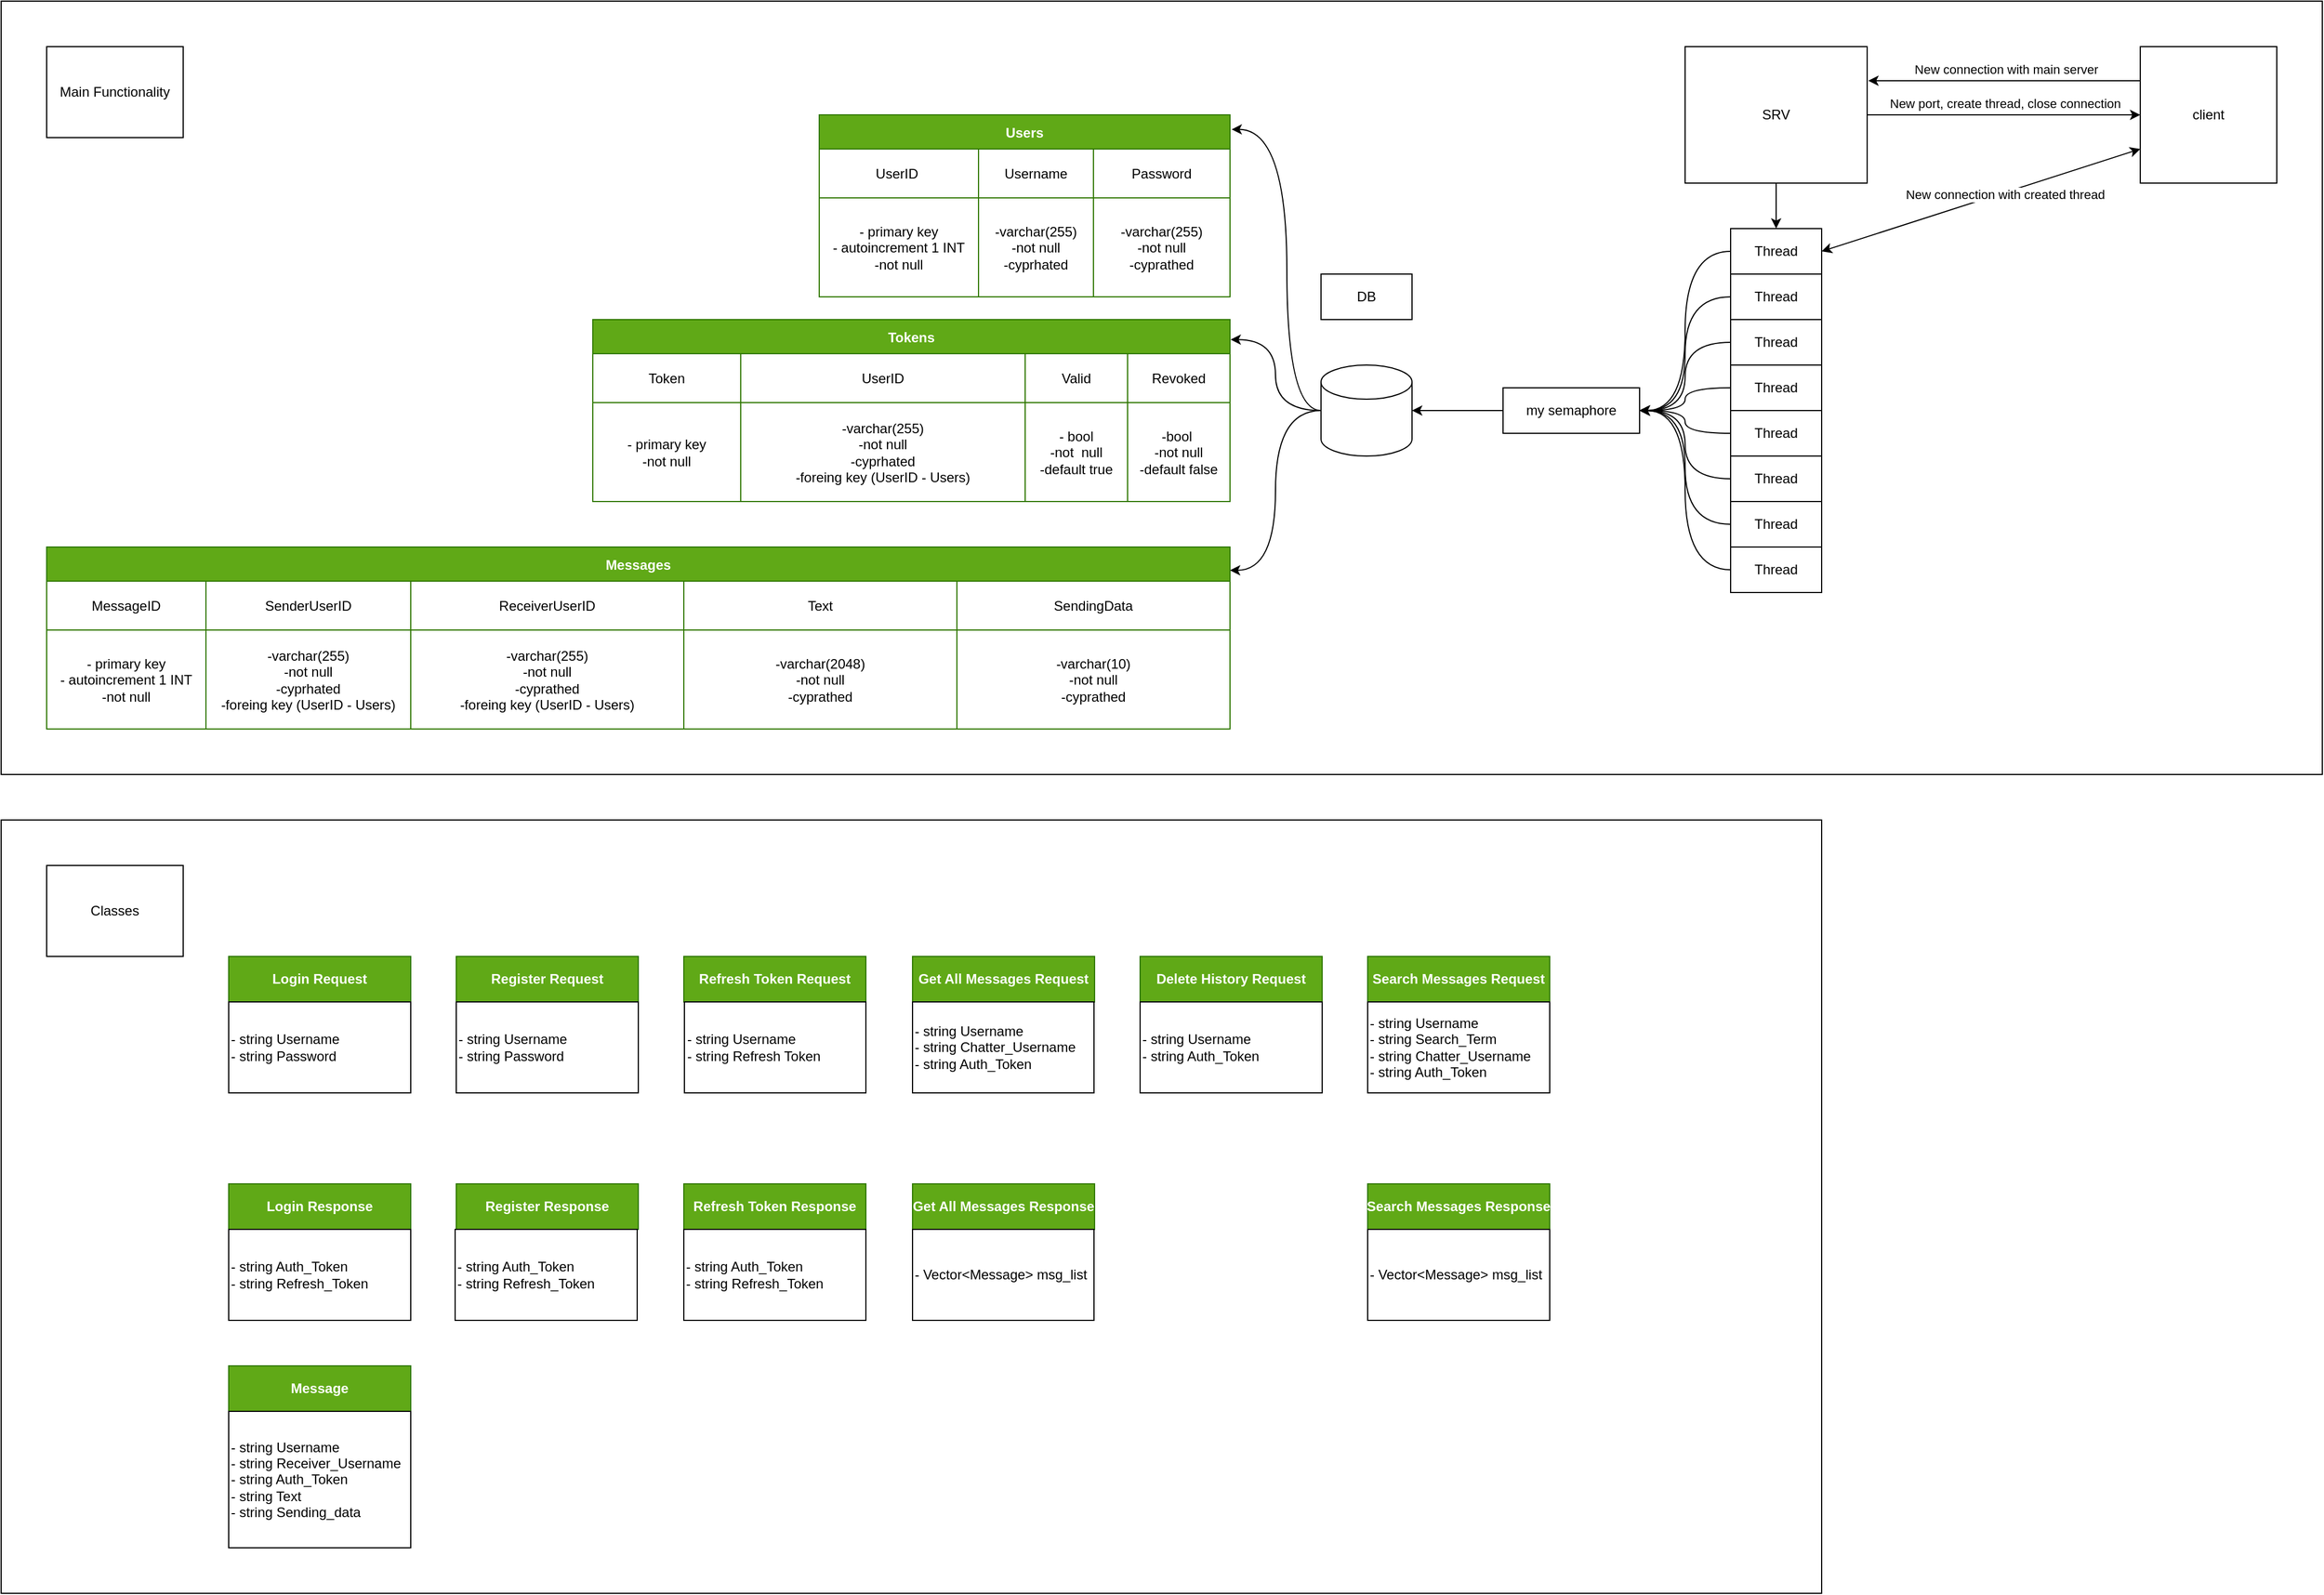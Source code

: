 <mxfile>
    <diagram id="AHJm7Hb1WLh4lojJLg93" name="Page-1">
        <mxGraphModel dx="2169" dy="867" grid="1" gridSize="10" guides="1" tooltips="1" connect="1" arrows="1" fold="1" page="1" pageScale="1" pageWidth="4681" pageHeight="3300" math="0" shadow="0">
            <root>
                <mxCell id="0"/>
                <mxCell id="1" parent="0"/>
                <mxCell id="174" value="" style="rounded=0;whiteSpace=wrap;html=1;" parent="1" vertex="1">
                    <mxGeometry x="360" y="920" width="1600" height="680" as="geometry"/>
                </mxCell>
                <mxCell id="136" value="" style="rounded=0;whiteSpace=wrap;html=1;" parent="1" vertex="1">
                    <mxGeometry x="360" y="200" width="2040" height="680" as="geometry"/>
                </mxCell>
                <mxCell id="115" style="html=1;exitX=0.5;exitY=1;exitDx=0;exitDy=0;entryX=0.5;entryY=0;entryDx=0;entryDy=0;" parent="1" source="2" target="4" edge="1">
                    <mxGeometry relative="1" as="geometry"/>
                </mxCell>
                <mxCell id="125" style="edgeStyle=none;html=1;exitX=1;exitY=0.5;exitDx=0;exitDy=0;entryX=0;entryY=0.5;entryDx=0;entryDy=0;" parent="1" source="2" target="116" edge="1">
                    <mxGeometry relative="1" as="geometry"/>
                </mxCell>
                <mxCell id="127" value="New port, create thread, close connection" style="edgeLabel;html=1;align=center;verticalAlign=middle;resizable=0;points=[];" parent="125" vertex="1" connectable="0">
                    <mxGeometry x="-0.089" y="-4" relative="1" as="geometry">
                        <mxPoint x="11" y="-14" as="offset"/>
                    </mxGeometry>
                </mxCell>
                <mxCell id="2" value="SRV" style="rounded=0;whiteSpace=wrap;html=1;" parent="1" vertex="1">
                    <mxGeometry x="1840" y="240" width="160" height="120" as="geometry"/>
                </mxCell>
                <mxCell id="109" style="edgeStyle=orthogonalEdgeStyle;curved=1;html=1;exitX=0;exitY=0.5;exitDx=0;exitDy=0;entryX=1;entryY=0.5;entryDx=0;entryDy=0;" parent="1" source="4" target="105" edge="1">
                    <mxGeometry relative="1" as="geometry"/>
                </mxCell>
                <mxCell id="4" value="Thread" style="rounded=0;whiteSpace=wrap;html=1;" parent="1" vertex="1">
                    <mxGeometry x="1880" y="400" width="80" height="40" as="geometry"/>
                </mxCell>
                <mxCell id="108" style="edgeStyle=orthogonalEdgeStyle;curved=1;html=1;exitX=0;exitY=0.5;exitDx=0;exitDy=0;entryX=1;entryY=0.5;entryDx=0;entryDy=0;" parent="1" source="5" target="105" edge="1">
                    <mxGeometry relative="1" as="geometry"/>
                </mxCell>
                <mxCell id="5" value="Thread" style="rounded=0;whiteSpace=wrap;html=1;" parent="1" vertex="1">
                    <mxGeometry x="1880" y="440" width="80" height="40" as="geometry"/>
                </mxCell>
                <mxCell id="107" style="edgeStyle=orthogonalEdgeStyle;curved=1;html=1;exitX=0;exitY=0.5;exitDx=0;exitDy=0;entryX=1;entryY=0.5;entryDx=0;entryDy=0;" parent="1" source="6" target="105" edge="1">
                    <mxGeometry relative="1" as="geometry">
                        <mxPoint x="1830" y="540" as="targetPoint"/>
                    </mxGeometry>
                </mxCell>
                <mxCell id="6" value="Thread" style="rounded=0;whiteSpace=wrap;html=1;" parent="1" vertex="1">
                    <mxGeometry x="1880" y="480" width="80" height="40" as="geometry"/>
                </mxCell>
                <mxCell id="106" style="edgeStyle=orthogonalEdgeStyle;curved=1;html=1;exitX=0;exitY=0.5;exitDx=0;exitDy=0;entryX=1;entryY=0.5;entryDx=0;entryDy=0;" parent="1" source="7" target="105" edge="1">
                    <mxGeometry relative="1" as="geometry"/>
                </mxCell>
                <mxCell id="7" value="Thread" style="rounded=0;whiteSpace=wrap;html=1;" parent="1" vertex="1">
                    <mxGeometry x="1880" y="520" width="80" height="40" as="geometry"/>
                </mxCell>
                <mxCell id="110" style="edgeStyle=orthogonalEdgeStyle;curved=1;html=1;exitX=0;exitY=0.5;exitDx=0;exitDy=0;entryX=1;entryY=0.5;entryDx=0;entryDy=0;" parent="1" source="8" target="105" edge="1">
                    <mxGeometry relative="1" as="geometry"/>
                </mxCell>
                <mxCell id="8" value="Thread" style="rounded=0;whiteSpace=wrap;html=1;" parent="1" vertex="1">
                    <mxGeometry x="1880" y="560" width="80" height="40" as="geometry"/>
                </mxCell>
                <mxCell id="111" style="edgeStyle=orthogonalEdgeStyle;curved=1;html=1;exitX=0;exitY=0.5;exitDx=0;exitDy=0;entryX=1;entryY=0.5;entryDx=0;entryDy=0;" parent="1" source="9" target="105" edge="1">
                    <mxGeometry relative="1" as="geometry"/>
                </mxCell>
                <mxCell id="9" value="Thread" style="rounded=0;whiteSpace=wrap;html=1;" parent="1" vertex="1">
                    <mxGeometry x="1880" y="600" width="80" height="40" as="geometry"/>
                </mxCell>
                <mxCell id="112" style="edgeStyle=orthogonalEdgeStyle;curved=1;html=1;exitX=0;exitY=0.5;exitDx=0;exitDy=0;entryX=1;entryY=0.5;entryDx=0;entryDy=0;" parent="1" source="10" target="105" edge="1">
                    <mxGeometry relative="1" as="geometry"/>
                </mxCell>
                <mxCell id="10" value="Thread" style="rounded=0;whiteSpace=wrap;html=1;" parent="1" vertex="1">
                    <mxGeometry x="1880" y="640" width="80" height="40" as="geometry"/>
                </mxCell>
                <mxCell id="113" style="edgeStyle=orthogonalEdgeStyle;curved=1;html=1;exitX=0;exitY=0.5;exitDx=0;exitDy=0;entryX=1;entryY=0.5;entryDx=0;entryDy=0;" parent="1" source="11" target="105" edge="1">
                    <mxGeometry relative="1" as="geometry"/>
                </mxCell>
                <mxCell id="11" value="Thread" style="rounded=0;whiteSpace=wrap;html=1;" parent="1" vertex="1">
                    <mxGeometry x="1880" y="680" width="80" height="40" as="geometry"/>
                </mxCell>
                <mxCell id="14" value="DB" style="rounded=0;whiteSpace=wrap;html=1;" parent="1" vertex="1">
                    <mxGeometry x="1520" y="440" width="80" height="40" as="geometry"/>
                </mxCell>
                <mxCell id="95" style="edgeStyle=orthogonalEdgeStyle;curved=1;html=1;exitX=0;exitY=0.5;exitDx=0;exitDy=0;exitPerimeter=0;entryX=1.001;entryY=0.11;entryDx=0;entryDy=0;entryPerimeter=0;" parent="1" source="19" target="67" edge="1">
                    <mxGeometry relative="1" as="geometry"/>
                </mxCell>
                <mxCell id="96" style="edgeStyle=orthogonalEdgeStyle;curved=1;html=1;exitX=0;exitY=0.5;exitDx=0;exitDy=0;exitPerimeter=0;entryX=1;entryY=0.128;entryDx=0;entryDy=0;entryPerimeter=0;" parent="1" source="19" target="80" edge="1">
                    <mxGeometry relative="1" as="geometry"/>
                </mxCell>
                <mxCell id="130" style="edgeStyle=orthogonalEdgeStyle;html=1;exitX=0;exitY=0.5;exitDx=0;exitDy=0;exitPerimeter=0;entryX=1.004;entryY=0.08;entryDx=0;entryDy=0;entryPerimeter=0;startArrow=none;startFill=0;curved=1;" parent="1" source="19" target="48" edge="1">
                    <mxGeometry relative="1" as="geometry">
                        <Array as="points">
                            <mxPoint x="1490" y="560"/>
                            <mxPoint x="1490" y="313"/>
                        </Array>
                    </mxGeometry>
                </mxCell>
                <mxCell id="19" value="" style="shape=cylinder3;whiteSpace=wrap;html=1;boundedLbl=1;backgroundOutline=1;size=15;" parent="1" vertex="1">
                    <mxGeometry x="1520" y="520" width="80" height="80" as="geometry"/>
                </mxCell>
                <mxCell id="48" value="Users" style="shape=table;startSize=30;container=1;collapsible=0;childLayout=tableLayout;fontStyle=1;align=center;fillColor=#60a917;fontColor=#ffffff;strokeColor=#2D7600;" parent="1" vertex="1">
                    <mxGeometry x="1079" y="300" width="361" height="160" as="geometry"/>
                </mxCell>
                <mxCell id="49" value="" style="shape=tableRow;horizontal=0;startSize=0;swimlaneHead=0;swimlaneBody=0;top=0;left=0;bottom=0;right=0;collapsible=0;dropTarget=0;fillColor=none;points=[[0,0.5],[1,0.5]];portConstraint=eastwest;" parent="48" vertex="1">
                    <mxGeometry y="30" width="361" height="43" as="geometry"/>
                </mxCell>
                <mxCell id="50" value="UserID&amp;nbsp;" style="shape=partialRectangle;html=1;whiteSpace=wrap;connectable=0;fillColor=none;top=0;left=0;bottom=0;right=0;overflow=hidden;" parent="49" vertex="1">
                    <mxGeometry width="140" height="43" as="geometry">
                        <mxRectangle width="140" height="43" as="alternateBounds"/>
                    </mxGeometry>
                </mxCell>
                <mxCell id="51" value="Username" style="shape=partialRectangle;html=1;whiteSpace=wrap;connectable=0;fillColor=none;top=0;left=0;bottom=0;right=0;overflow=hidden;" parent="49" vertex="1">
                    <mxGeometry x="140" width="101" height="43" as="geometry">
                        <mxRectangle width="101" height="43" as="alternateBounds"/>
                    </mxGeometry>
                </mxCell>
                <mxCell id="52" value="Password" style="shape=partialRectangle;html=1;whiteSpace=wrap;connectable=0;fillColor=none;top=0;left=0;bottom=0;right=0;overflow=hidden;" parent="49" vertex="1">
                    <mxGeometry x="241" width="120" height="43" as="geometry">
                        <mxRectangle width="120" height="43" as="alternateBounds"/>
                    </mxGeometry>
                </mxCell>
                <mxCell id="62" style="shape=tableRow;horizontal=0;startSize=0;swimlaneHead=0;swimlaneBody=0;top=0;left=0;bottom=0;right=0;collapsible=0;dropTarget=0;fillColor=none;points=[[0,0.5],[1,0.5]];portConstraint=eastwest;" parent="48" vertex="1">
                    <mxGeometry y="73" width="361" height="87" as="geometry"/>
                </mxCell>
                <mxCell id="63" value="- primary key&lt;br&gt;- autoincrement 1 INT&lt;br&gt;-not null" style="shape=partialRectangle;html=1;whiteSpace=wrap;connectable=0;fillColor=none;top=0;left=0;bottom=0;right=0;overflow=hidden;" parent="62" vertex="1">
                    <mxGeometry width="140" height="87" as="geometry">
                        <mxRectangle width="140" height="87" as="alternateBounds"/>
                    </mxGeometry>
                </mxCell>
                <mxCell id="64" value="-varchar(255)&lt;br&gt;-not null&lt;br&gt;-cyprhated" style="shape=partialRectangle;html=1;whiteSpace=wrap;connectable=0;fillColor=none;top=0;left=0;bottom=0;right=0;overflow=hidden;" parent="62" vertex="1">
                    <mxGeometry x="140" width="101" height="87" as="geometry">
                        <mxRectangle width="101" height="87" as="alternateBounds"/>
                    </mxGeometry>
                </mxCell>
                <mxCell id="65" value="-varchar(255)&lt;br&gt;-not null&lt;br&gt;-cyprathed" style="shape=partialRectangle;html=1;whiteSpace=wrap;connectable=0;fillColor=none;top=0;left=0;bottom=0;right=0;overflow=hidden;" parent="62" vertex="1">
                    <mxGeometry x="241" width="120" height="87" as="geometry">
                        <mxRectangle width="120" height="87" as="alternateBounds"/>
                    </mxGeometry>
                </mxCell>
                <mxCell id="67" value="Tokens" style="shape=table;startSize=30;container=1;collapsible=0;childLayout=tableLayout;fontStyle=1;align=center;fillColor=#60a917;fontColor=#ffffff;strokeColor=#2D7600;" parent="1" vertex="1">
                    <mxGeometry x="880" y="480" width="560" height="160" as="geometry"/>
                </mxCell>
                <mxCell id="68" value="" style="shape=tableRow;horizontal=0;startSize=0;swimlaneHead=0;swimlaneBody=0;top=0;left=0;bottom=0;right=0;collapsible=0;dropTarget=0;fillColor=none;points=[[0,0.5],[1,0.5]];portConstraint=eastwest;" parent="67" vertex="1">
                    <mxGeometry y="30" width="560" height="43" as="geometry"/>
                </mxCell>
                <mxCell id="69" value="Token" style="shape=partialRectangle;html=1;whiteSpace=wrap;connectable=0;fillColor=none;top=0;left=0;bottom=0;right=0;overflow=hidden;" parent="68" vertex="1">
                    <mxGeometry width="130" height="43" as="geometry">
                        <mxRectangle width="130" height="43" as="alternateBounds"/>
                    </mxGeometry>
                </mxCell>
                <mxCell id="70" value="UserID" style="shape=partialRectangle;html=1;whiteSpace=wrap;connectable=0;fillColor=none;top=0;left=0;bottom=0;right=0;overflow=hidden;" parent="68" vertex="1">
                    <mxGeometry x="130" width="250" height="43" as="geometry">
                        <mxRectangle width="250" height="43" as="alternateBounds"/>
                    </mxGeometry>
                </mxCell>
                <mxCell id="78" value="Valid" style="shape=partialRectangle;html=1;whiteSpace=wrap;connectable=0;fillColor=none;top=0;left=0;bottom=0;right=0;overflow=hidden;" parent="68" vertex="1">
                    <mxGeometry x="380" width="90" height="43" as="geometry">
                        <mxRectangle width="90" height="43" as="alternateBounds"/>
                    </mxGeometry>
                </mxCell>
                <mxCell id="76" value="Revoked" style="shape=partialRectangle;html=1;whiteSpace=wrap;connectable=0;fillColor=none;top=0;left=0;bottom=0;right=0;overflow=hidden;" parent="68" vertex="1">
                    <mxGeometry x="470" width="90" height="43" as="geometry">
                        <mxRectangle width="90" height="43" as="alternateBounds"/>
                    </mxGeometry>
                </mxCell>
                <mxCell id="72" style="shape=tableRow;horizontal=0;startSize=0;swimlaneHead=0;swimlaneBody=0;top=0;left=0;bottom=0;right=0;collapsible=0;dropTarget=0;fillColor=none;points=[[0,0.5],[1,0.5]];portConstraint=eastwest;" parent="67" vertex="1">
                    <mxGeometry y="73" width="560" height="87" as="geometry"/>
                </mxCell>
                <mxCell id="73" value="- primary key&lt;br&gt;-not null" style="shape=partialRectangle;html=1;whiteSpace=wrap;connectable=0;fillColor=none;top=0;left=0;bottom=0;right=0;overflow=hidden;" parent="72" vertex="1">
                    <mxGeometry width="130" height="87" as="geometry">
                        <mxRectangle width="130" height="87" as="alternateBounds"/>
                    </mxGeometry>
                </mxCell>
                <mxCell id="74" value="-varchar(255)&lt;br&gt;-not null&lt;br&gt;-cyprhated&lt;br&gt;-foreing key (UserID - Users)" style="shape=partialRectangle;html=1;whiteSpace=wrap;connectable=0;fillColor=none;top=0;left=0;bottom=0;right=0;overflow=hidden;" parent="72" vertex="1">
                    <mxGeometry x="130" width="250" height="87" as="geometry">
                        <mxRectangle width="250" height="87" as="alternateBounds"/>
                    </mxGeometry>
                </mxCell>
                <mxCell id="79" value="- bool&lt;br&gt;-not&amp;nbsp; null&lt;br&gt;-default true" style="shape=partialRectangle;html=1;whiteSpace=wrap;connectable=0;fillColor=none;top=0;left=0;bottom=0;right=0;overflow=hidden;" parent="72" vertex="1">
                    <mxGeometry x="380" width="90" height="87" as="geometry">
                        <mxRectangle width="90" height="87" as="alternateBounds"/>
                    </mxGeometry>
                </mxCell>
                <mxCell id="77" value="-bool&amp;nbsp;&lt;br&gt;-not null&lt;br&gt;-default false" style="shape=partialRectangle;html=1;whiteSpace=wrap;connectable=0;fillColor=none;top=0;left=0;bottom=0;right=0;overflow=hidden;" parent="72" vertex="1">
                    <mxGeometry x="470" width="90" height="87" as="geometry">
                        <mxRectangle width="90" height="87" as="alternateBounds"/>
                    </mxGeometry>
                </mxCell>
                <mxCell id="80" value="Messages" style="shape=table;startSize=30;container=1;collapsible=0;childLayout=tableLayout;fontStyle=1;align=center;fillColor=#60a917;fontColor=#ffffff;strokeColor=#2D7600;" parent="1" vertex="1">
                    <mxGeometry x="400" y="680" width="1040" height="160" as="geometry"/>
                </mxCell>
                <mxCell id="81" value="" style="shape=tableRow;horizontal=0;startSize=0;swimlaneHead=0;swimlaneBody=0;top=0;left=0;bottom=0;right=0;collapsible=0;dropTarget=0;fillColor=none;points=[[0,0.5],[1,0.5]];portConstraint=eastwest;" parent="80" vertex="1">
                    <mxGeometry y="30" width="1040" height="43" as="geometry"/>
                </mxCell>
                <mxCell id="82" value="MessageID" style="shape=partialRectangle;html=1;whiteSpace=wrap;connectable=0;fillColor=none;top=0;left=0;bottom=0;right=0;overflow=hidden;" parent="81" vertex="1">
                    <mxGeometry width="140" height="43" as="geometry">
                        <mxRectangle width="140" height="43" as="alternateBounds"/>
                    </mxGeometry>
                </mxCell>
                <mxCell id="83" value="SenderUserID" style="shape=partialRectangle;html=1;whiteSpace=wrap;connectable=0;fillColor=none;top=0;left=0;bottom=0;right=0;overflow=hidden;" parent="81" vertex="1">
                    <mxGeometry x="140" width="180" height="43" as="geometry">
                        <mxRectangle width="180" height="43" as="alternateBounds"/>
                    </mxGeometry>
                </mxCell>
                <mxCell id="84" value="ReceiverUserID" style="shape=partialRectangle;html=1;whiteSpace=wrap;connectable=0;fillColor=none;top=0;left=0;bottom=0;right=0;overflow=hidden;" parent="81" vertex="1">
                    <mxGeometry x="320" width="240" height="43" as="geometry">
                        <mxRectangle width="240" height="43" as="alternateBounds"/>
                    </mxGeometry>
                </mxCell>
                <mxCell id="89" value="Text" style="shape=partialRectangle;html=1;whiteSpace=wrap;connectable=0;fillColor=none;top=0;left=0;bottom=0;right=0;overflow=hidden;" parent="81" vertex="1">
                    <mxGeometry x="560" width="240" height="43" as="geometry">
                        <mxRectangle width="240" height="43" as="alternateBounds"/>
                    </mxGeometry>
                </mxCell>
                <mxCell id="91" value="SendingData" style="shape=partialRectangle;html=1;whiteSpace=wrap;connectable=0;fillColor=none;top=0;left=0;bottom=0;right=0;overflow=hidden;" parent="81" vertex="1">
                    <mxGeometry x="800" width="240" height="43" as="geometry">
                        <mxRectangle width="240" height="43" as="alternateBounds"/>
                    </mxGeometry>
                </mxCell>
                <mxCell id="85" style="shape=tableRow;horizontal=0;startSize=0;swimlaneHead=0;swimlaneBody=0;top=0;left=0;bottom=0;right=0;collapsible=0;dropTarget=0;fillColor=none;points=[[0,0.5],[1,0.5]];portConstraint=eastwest;" parent="80" vertex="1">
                    <mxGeometry y="73" width="1040" height="87" as="geometry"/>
                </mxCell>
                <mxCell id="86" value="- primary key&lt;br&gt;- autoincrement 1 INT&lt;br&gt;-not null" style="shape=partialRectangle;html=1;whiteSpace=wrap;connectable=0;fillColor=none;top=0;left=0;bottom=0;right=0;overflow=hidden;" parent="85" vertex="1">
                    <mxGeometry width="140" height="87" as="geometry">
                        <mxRectangle width="140" height="87" as="alternateBounds"/>
                    </mxGeometry>
                </mxCell>
                <mxCell id="87" value="-varchar(255)&lt;br&gt;-not null&lt;br&gt;-cyprhated&lt;br&gt;-foreing key (UserID - Users)" style="shape=partialRectangle;html=1;whiteSpace=wrap;connectable=0;fillColor=none;top=0;left=0;bottom=0;right=0;overflow=hidden;" parent="85" vertex="1">
                    <mxGeometry x="140" width="180" height="87" as="geometry">
                        <mxRectangle width="180" height="87" as="alternateBounds"/>
                    </mxGeometry>
                </mxCell>
                <mxCell id="88" value="-varchar(255)&lt;br&gt;-not null&lt;br&gt;-cyprathed&lt;br&gt;-foreing key (UserID - Users)" style="shape=partialRectangle;html=1;whiteSpace=wrap;connectable=0;fillColor=none;top=0;left=0;bottom=0;right=0;overflow=hidden;" parent="85" vertex="1">
                    <mxGeometry x="320" width="240" height="87" as="geometry">
                        <mxRectangle width="240" height="87" as="alternateBounds"/>
                    </mxGeometry>
                </mxCell>
                <mxCell id="90" value="-varchar(2048)&lt;br&gt;-not null&lt;br&gt;-cyprathed" style="shape=partialRectangle;html=1;whiteSpace=wrap;connectable=0;fillColor=none;top=0;left=0;bottom=0;right=0;overflow=hidden;" parent="85" vertex="1">
                    <mxGeometry x="560" width="240" height="87" as="geometry">
                        <mxRectangle width="240" height="87" as="alternateBounds"/>
                    </mxGeometry>
                </mxCell>
                <mxCell id="92" value="-varchar(10)&lt;br&gt;-not null&lt;br&gt;-cyprathed" style="shape=partialRectangle;html=1;whiteSpace=wrap;connectable=0;fillColor=none;top=0;left=0;bottom=0;right=0;overflow=hidden;" parent="85" vertex="1">
                    <mxGeometry x="800" width="240" height="87" as="geometry">
                        <mxRectangle width="240" height="87" as="alternateBounds"/>
                    </mxGeometry>
                </mxCell>
                <mxCell id="114" style="edgeStyle=orthogonalEdgeStyle;curved=1;html=1;exitX=0;exitY=0.5;exitDx=0;exitDy=0;entryX=1;entryY=0.5;entryDx=0;entryDy=0;entryPerimeter=0;" parent="1" source="105" target="19" edge="1">
                    <mxGeometry relative="1" as="geometry"/>
                </mxCell>
                <mxCell id="105" value="my semaphore" style="rounded=0;whiteSpace=wrap;html=1;" parent="1" vertex="1">
                    <mxGeometry x="1680" y="540" width="120" height="40" as="geometry"/>
                </mxCell>
                <mxCell id="123" style="edgeStyle=none;html=1;exitX=0;exitY=0.25;exitDx=0;exitDy=0;entryX=1;entryY=0.25;entryDx=0;entryDy=0;" parent="1" edge="1">
                    <mxGeometry relative="1" as="geometry">
                        <mxPoint x="2241" y="270" as="sourcePoint"/>
                        <mxPoint x="2001" y="270" as="targetPoint"/>
                    </mxGeometry>
                </mxCell>
                <mxCell id="124" value="New connection with main server" style="edgeLabel;html=1;align=center;verticalAlign=middle;resizable=0;points=[];" parent="123" vertex="1" connectable="0">
                    <mxGeometry x="0.139" y="-3" relative="1" as="geometry">
                        <mxPoint x="17" y="-7" as="offset"/>
                    </mxGeometry>
                </mxCell>
                <mxCell id="128" style="html=1;exitX=0;exitY=0.75;exitDx=0;exitDy=0;entryX=1;entryY=0.5;entryDx=0;entryDy=0;startArrow=classic;startFill=1;" parent="1" source="116" target="4" edge="1">
                    <mxGeometry relative="1" as="geometry"/>
                </mxCell>
                <mxCell id="129" value="New connection with created thread" style="edgeLabel;html=1;align=center;verticalAlign=middle;resizable=0;points=[];rotation=0;" parent="128" vertex="1" connectable="0">
                    <mxGeometry x="-0.13" y="1" relative="1" as="geometry">
                        <mxPoint x="2" as="offset"/>
                    </mxGeometry>
                </mxCell>
                <mxCell id="116" value="client" style="rounded=0;whiteSpace=wrap;html=1;" parent="1" vertex="1">
                    <mxGeometry x="2240" y="240" width="120" height="120" as="geometry"/>
                </mxCell>
                <mxCell id="138" value="Main Functionality" style="rounded=0;whiteSpace=wrap;html=1;" parent="1" vertex="1">
                    <mxGeometry x="400" y="240" width="120" height="80" as="geometry"/>
                </mxCell>
                <mxCell id="139" value="Classes" style="rounded=0;whiteSpace=wrap;html=1;" parent="1" vertex="1">
                    <mxGeometry x="400" y="960" width="120" height="80" as="geometry"/>
                </mxCell>
                <mxCell id="140" value="Message" style="rounded=0;whiteSpace=wrap;html=1;fontStyle=1;fillColor=#60a917;fontColor=#ffffff;strokeColor=#2D7600;" parent="1" vertex="1">
                    <mxGeometry x="560" y="1400" width="160" height="40" as="geometry"/>
                </mxCell>
                <mxCell id="141" value="Login Request" style="rounded=0;whiteSpace=wrap;html=1;fontStyle=1;spacingLeft=0;spacing=0;fillColor=#60a917;fontColor=#ffffff;strokeColor=#2D7600;" parent="1" vertex="1">
                    <mxGeometry x="560" y="1040" width="160" height="40" as="geometry"/>
                </mxCell>
                <mxCell id="142" value="Register Request" style="rounded=0;whiteSpace=wrap;html=1;fontStyle=1;spacingLeft=0;spacing=0;fillColor=#60a917;fontColor=#ffffff;strokeColor=#2D7600;" parent="1" vertex="1">
                    <mxGeometry x="760" y="1040" width="160" height="40" as="geometry"/>
                </mxCell>
                <mxCell id="143" value="Refresh Token Request" style="rounded=0;whiteSpace=wrap;html=1;fontStyle=1;spacingLeft=0;spacing=0;fillColor=#60a917;fontColor=#ffffff;strokeColor=#2D7600;" parent="1" vertex="1">
                    <mxGeometry x="960" y="1040" width="160" height="40" as="geometry"/>
                </mxCell>
                <mxCell id="145" value="Get All Messages Request" style="rounded=0;whiteSpace=wrap;html=1;fontStyle=1;spacingLeft=0;spacing=0;fillColor=#60a917;fontColor=#ffffff;strokeColor=#2D7600;" parent="1" vertex="1">
                    <mxGeometry x="1161" y="1040" width="160" height="40" as="geometry"/>
                </mxCell>
                <mxCell id="146" value="Delete History Request" style="rounded=0;whiteSpace=wrap;html=1;fontStyle=1;spacingLeft=0;spacing=0;fillColor=#60a917;fontColor=#ffffff;strokeColor=#2D7600;" parent="1" vertex="1">
                    <mxGeometry x="1361" y="1040" width="160" height="40" as="geometry"/>
                </mxCell>
                <mxCell id="147" value="Search Messages Request" style="rounded=0;whiteSpace=wrap;html=1;fontStyle=1;spacingLeft=0;spacing=0;fillColor=#60a917;fontColor=#ffffff;strokeColor=#2D7600;" parent="1" vertex="1">
                    <mxGeometry x="1561" y="1040" width="160" height="40" as="geometry"/>
                </mxCell>
                <mxCell id="149" value="Login Response" style="rounded=0;whiteSpace=wrap;html=1;fontStyle=1;spacingLeft=0;spacing=0;fillColor=#60a917;fontColor=#ffffff;strokeColor=#2D7600;" parent="1" vertex="1">
                    <mxGeometry x="560" y="1240" width="160" height="40" as="geometry"/>
                </mxCell>
                <mxCell id="150" value="Register Response" style="rounded=0;whiteSpace=wrap;html=1;fontStyle=1;spacingLeft=0;spacing=0;fillColor=#60a917;fontColor=#ffffff;strokeColor=#2D7600;" parent="1" vertex="1">
                    <mxGeometry x="760" y="1240" width="160" height="40" as="geometry"/>
                </mxCell>
                <mxCell id="151" value="Refresh Token Response" style="rounded=0;whiteSpace=wrap;html=1;fontStyle=1;spacingLeft=0;spacing=0;fillColor=#60a917;fontColor=#ffffff;strokeColor=#2D7600;" parent="1" vertex="1">
                    <mxGeometry x="960" y="1240" width="160" height="40" as="geometry"/>
                </mxCell>
                <mxCell id="153" value="Get All Messages Response" style="rounded=0;whiteSpace=wrap;html=1;fontStyle=1;spacingLeft=0;spacing=0;fillColor=#60a917;fontColor=#ffffff;strokeColor=#2D7600;" parent="1" vertex="1">
                    <mxGeometry x="1161" y="1240" width="160" height="40" as="geometry"/>
                </mxCell>
                <mxCell id="156" value="Search Messages Response" style="rounded=0;whiteSpace=wrap;html=1;fontStyle=1;spacingLeft=0;spacing=0;fillColor=#60a917;fontColor=#ffffff;strokeColor=#2D7600;" parent="1" vertex="1">
                    <mxGeometry x="1561" y="1240" width="160" height="40" as="geometry"/>
                </mxCell>
                <mxCell id="158" value="- string Username&lt;br&gt;- string Password&lt;br&gt;" style="rounded=0;whiteSpace=wrap;html=1;align=left;" parent="1" vertex="1">
                    <mxGeometry x="560" y="1080" width="160" height="80" as="geometry"/>
                </mxCell>
                <mxCell id="159" value="- string Auth_Token&lt;br&gt;- string Refresh_Token" style="rounded=0;whiteSpace=wrap;html=1;align=left;" parent="1" vertex="1">
                    <mxGeometry x="560" y="1280" width="160" height="80" as="geometry"/>
                </mxCell>
                <mxCell id="160" value="- string Username&lt;br&gt;- string Password&lt;br&gt;" style="rounded=0;whiteSpace=wrap;html=1;align=left;" parent="1" vertex="1">
                    <mxGeometry x="760" y="1080" width="160" height="80" as="geometry"/>
                </mxCell>
                <mxCell id="161" value="- string Auth_Token&lt;br&gt;- string Refresh_Token" style="rounded=0;whiteSpace=wrap;html=1;align=left;" parent="1" vertex="1">
                    <mxGeometry x="759" y="1280" width="160" height="80" as="geometry"/>
                </mxCell>
                <mxCell id="162" value="- string Username&lt;br&gt;- string Refresh Token" style="rounded=0;whiteSpace=wrap;html=1;align=left;" parent="1" vertex="1">
                    <mxGeometry x="960.5" y="1080" width="159.5" height="80" as="geometry"/>
                </mxCell>
                <mxCell id="164" value="- string Auth_Token&lt;br&gt;- string Refresh_Token" style="rounded=0;whiteSpace=wrap;html=1;align=left;" parent="1" vertex="1">
                    <mxGeometry x="960" y="1280" width="160" height="80" as="geometry"/>
                </mxCell>
                <mxCell id="165" value="- string Username&lt;br&gt;- string Chatter_Username&lt;br&gt;- string Auth_Token" style="rounded=0;whiteSpace=wrap;html=1;align=left;" parent="1" vertex="1">
                    <mxGeometry x="1161" y="1080" width="159.5" height="80" as="geometry"/>
                </mxCell>
                <mxCell id="166" value="- Vector&amp;lt;Message&amp;gt; msg_list" style="rounded=0;whiteSpace=wrap;html=1;align=left;" parent="1" vertex="1">
                    <mxGeometry x="1161" y="1280" width="159.5" height="80" as="geometry"/>
                </mxCell>
                <mxCell id="167" value="- string Username&lt;br&gt;- string Auth_Token" style="rounded=0;whiteSpace=wrap;html=1;align=left;" parent="1" vertex="1">
                    <mxGeometry x="1361" y="1080" width="160" height="80" as="geometry"/>
                </mxCell>
                <mxCell id="169" value="- string Username&lt;br&gt;- string Search_Term&lt;br&gt;- string Chatter_Username&lt;br&gt;- string Auth_Token" style="rounded=0;whiteSpace=wrap;html=1;align=left;" parent="1" vertex="1">
                    <mxGeometry x="1561" y="1080" width="160" height="80" as="geometry"/>
                </mxCell>
                <mxCell id="170" value="- Vector&amp;lt;Message&amp;gt; msg_list" style="rounded=0;whiteSpace=wrap;html=1;align=left;" parent="1" vertex="1">
                    <mxGeometry x="1561" y="1280" width="160" height="80" as="geometry"/>
                </mxCell>
                <mxCell id="173" value="- string Username&lt;br&gt;&lt;div style=&quot;&quot;&gt;&lt;span style=&quot;background-color: initial;&quot;&gt;- string Receiver_Username&lt;/span&gt;&lt;/div&gt;&lt;div style=&quot;&quot;&gt;&lt;span style=&quot;background-color: initial;&quot;&gt;- string Auth_Token&lt;/span&gt;&lt;/div&gt;&lt;div style=&quot;&quot;&gt;&lt;span style=&quot;background-color: initial;&quot;&gt;- string Text&lt;/span&gt;&lt;/div&gt;&lt;div style=&quot;&quot;&gt;&lt;span style=&quot;background-color: initial;&quot;&gt;- string Sending_data&lt;/span&gt;&lt;/div&gt;" style="rounded=0;whiteSpace=wrap;html=1;align=left;" parent="1" vertex="1">
                    <mxGeometry x="560" y="1440" width="160" height="120" as="geometry"/>
                </mxCell>
            </root>
        </mxGraphModel>
    </diagram>
</mxfile>